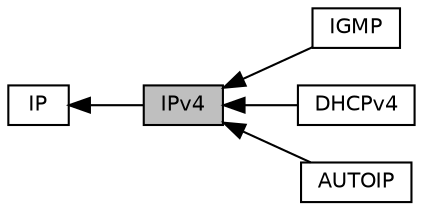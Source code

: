 digraph "IPv4"
{
  edge [fontname="Helvetica",fontsize="10",labelfontname="Helvetica",labelfontsize="10"];
  node [fontname="Helvetica",fontsize="10",shape=box];
  rankdir=LR;
  Node5 [label="IGMP",height=0.2,width=0.4,color="black", fillcolor="white", style="filled",URL="$group__igmp.html",tooltip=" "];
  Node4 [label="DHCPv4",height=0.2,width=0.4,color="black", fillcolor="white", style="filled",URL="$group__dhcp4.html",tooltip=" "];
  Node1 [label="IPv4",height=0.2,width=0.4,color="black", fillcolor="grey75", style="filled", fontcolor="black",tooltip=" "];
  Node2 [label="IP",height=0.2,width=0.4,color="black", fillcolor="white", style="filled",URL="$group__ip.html",tooltip=" "];
  Node3 [label="AUTOIP",height=0.2,width=0.4,color="black", fillcolor="white", style="filled",URL="$group__autoip.html",tooltip=" "];
  Node2->Node1 [shape=plaintext, dir="back", style="solid"];
  Node1->Node3 [shape=plaintext, dir="back", style="solid"];
  Node1->Node4 [shape=plaintext, dir="back", style="solid"];
  Node1->Node5 [shape=plaintext, dir="back", style="solid"];
}
